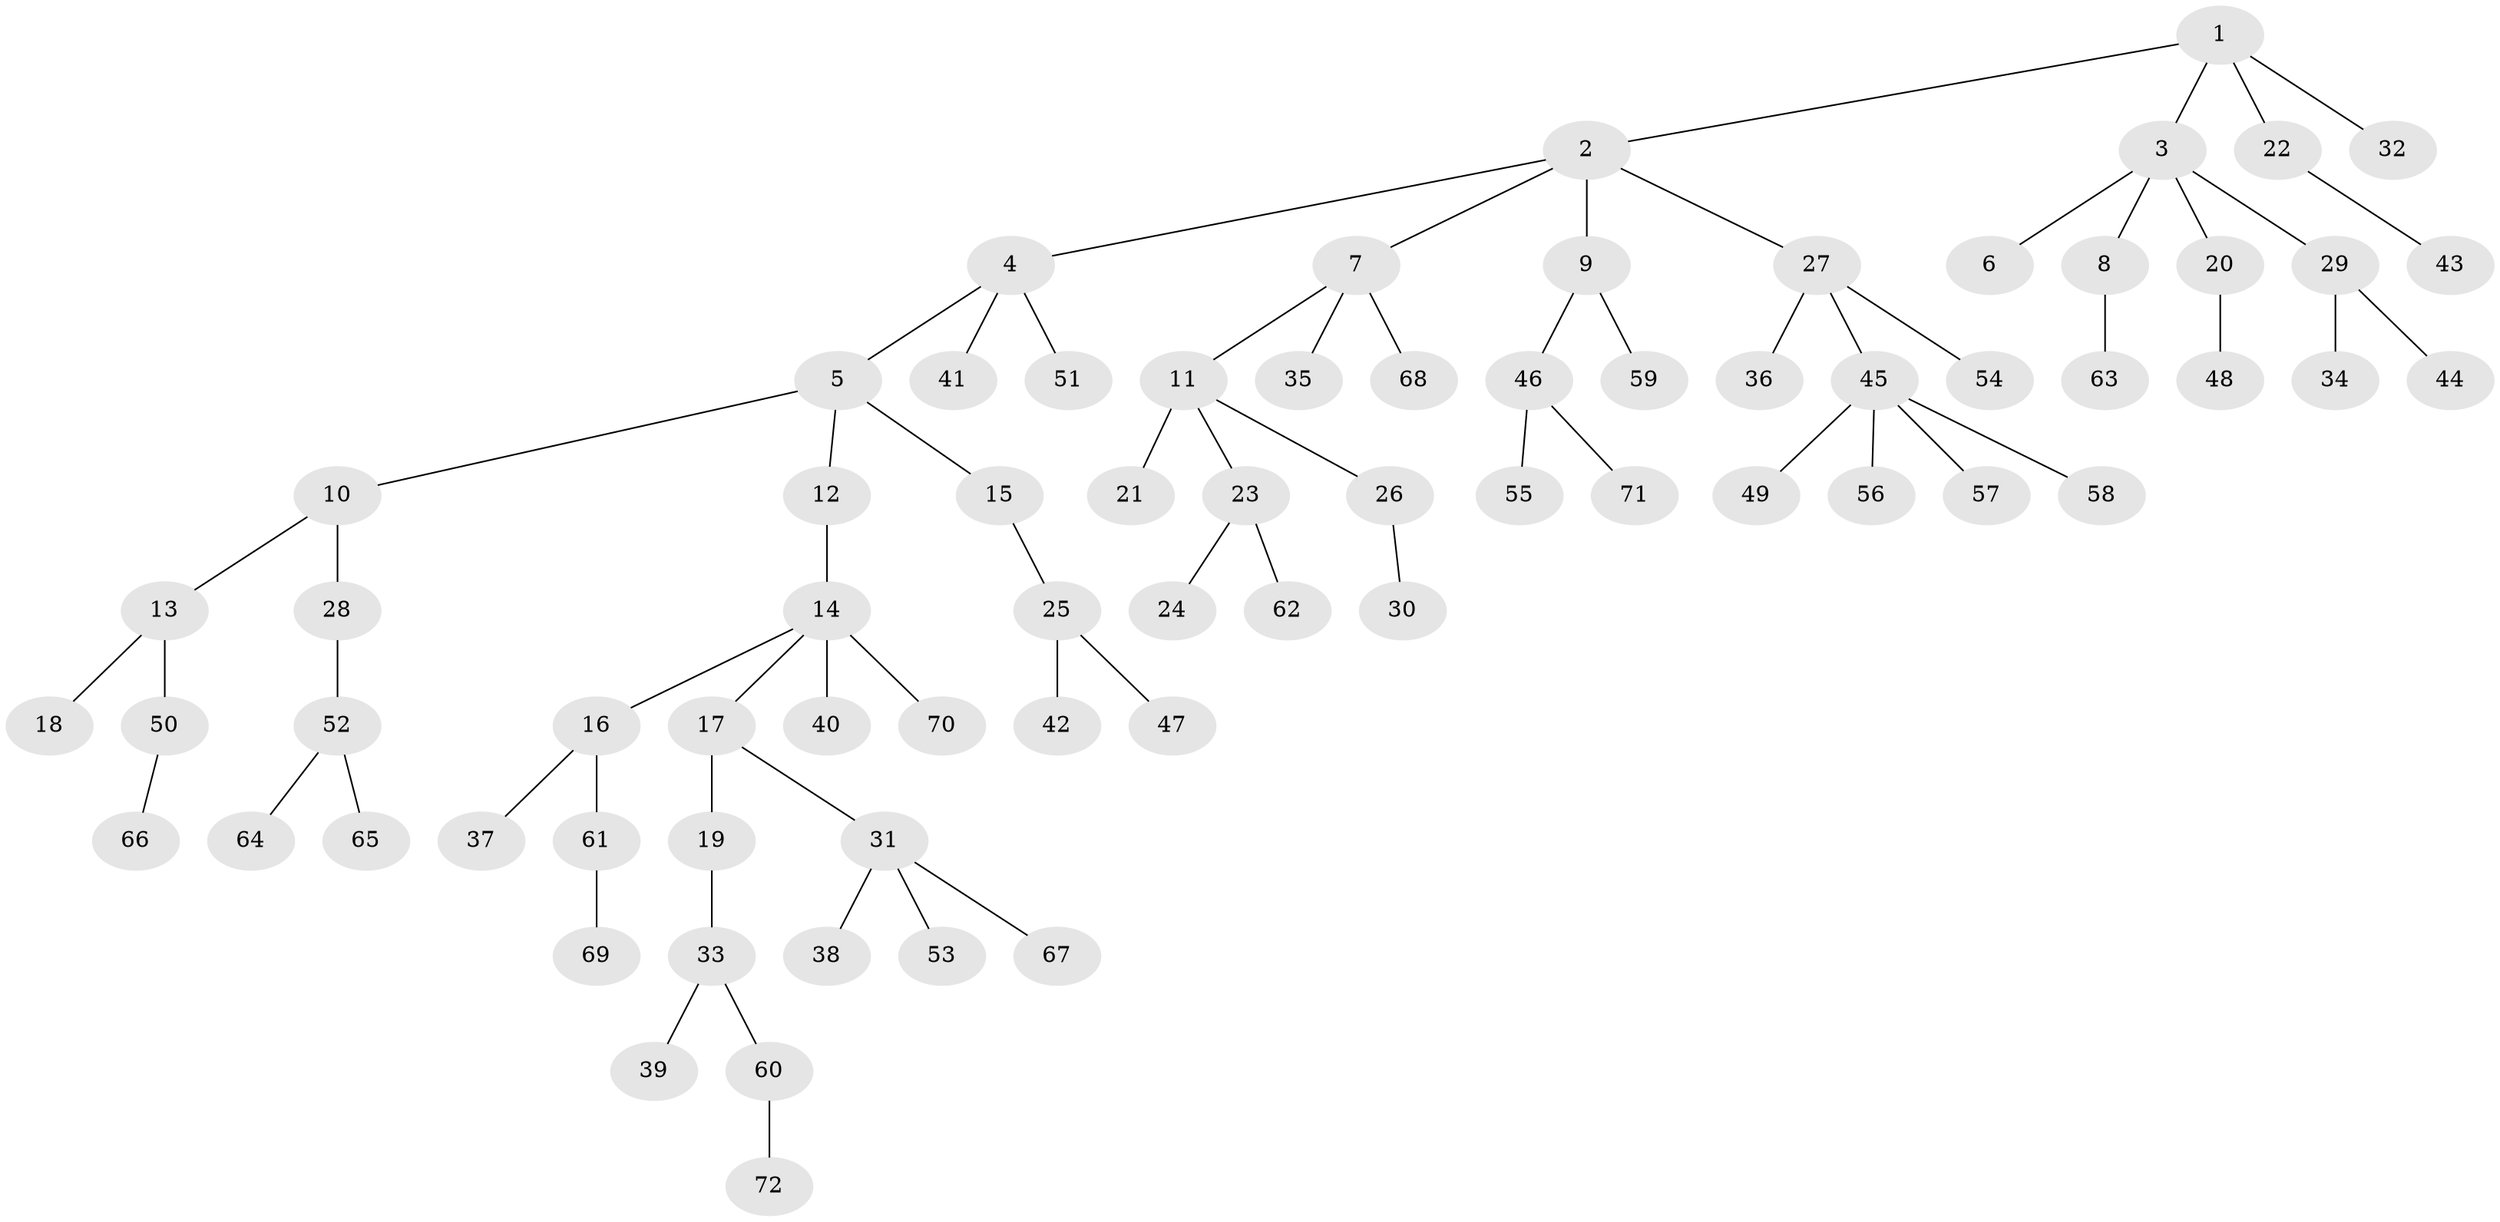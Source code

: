 // Generated by graph-tools (version 1.1) at 2025/11/02/27/25 16:11:25]
// undirected, 72 vertices, 71 edges
graph export_dot {
graph [start="1"]
  node [color=gray90,style=filled];
  1;
  2;
  3;
  4;
  5;
  6;
  7;
  8;
  9;
  10;
  11;
  12;
  13;
  14;
  15;
  16;
  17;
  18;
  19;
  20;
  21;
  22;
  23;
  24;
  25;
  26;
  27;
  28;
  29;
  30;
  31;
  32;
  33;
  34;
  35;
  36;
  37;
  38;
  39;
  40;
  41;
  42;
  43;
  44;
  45;
  46;
  47;
  48;
  49;
  50;
  51;
  52;
  53;
  54;
  55;
  56;
  57;
  58;
  59;
  60;
  61;
  62;
  63;
  64;
  65;
  66;
  67;
  68;
  69;
  70;
  71;
  72;
  1 -- 2;
  1 -- 3;
  1 -- 22;
  1 -- 32;
  2 -- 4;
  2 -- 7;
  2 -- 9;
  2 -- 27;
  3 -- 6;
  3 -- 8;
  3 -- 20;
  3 -- 29;
  4 -- 5;
  4 -- 41;
  4 -- 51;
  5 -- 10;
  5 -- 12;
  5 -- 15;
  7 -- 11;
  7 -- 35;
  7 -- 68;
  8 -- 63;
  9 -- 46;
  9 -- 59;
  10 -- 13;
  10 -- 28;
  11 -- 21;
  11 -- 23;
  11 -- 26;
  12 -- 14;
  13 -- 18;
  13 -- 50;
  14 -- 16;
  14 -- 17;
  14 -- 40;
  14 -- 70;
  15 -- 25;
  16 -- 37;
  16 -- 61;
  17 -- 19;
  17 -- 31;
  19 -- 33;
  20 -- 48;
  22 -- 43;
  23 -- 24;
  23 -- 62;
  25 -- 42;
  25 -- 47;
  26 -- 30;
  27 -- 36;
  27 -- 45;
  27 -- 54;
  28 -- 52;
  29 -- 34;
  29 -- 44;
  31 -- 38;
  31 -- 53;
  31 -- 67;
  33 -- 39;
  33 -- 60;
  45 -- 49;
  45 -- 56;
  45 -- 57;
  45 -- 58;
  46 -- 55;
  46 -- 71;
  50 -- 66;
  52 -- 64;
  52 -- 65;
  60 -- 72;
  61 -- 69;
}
